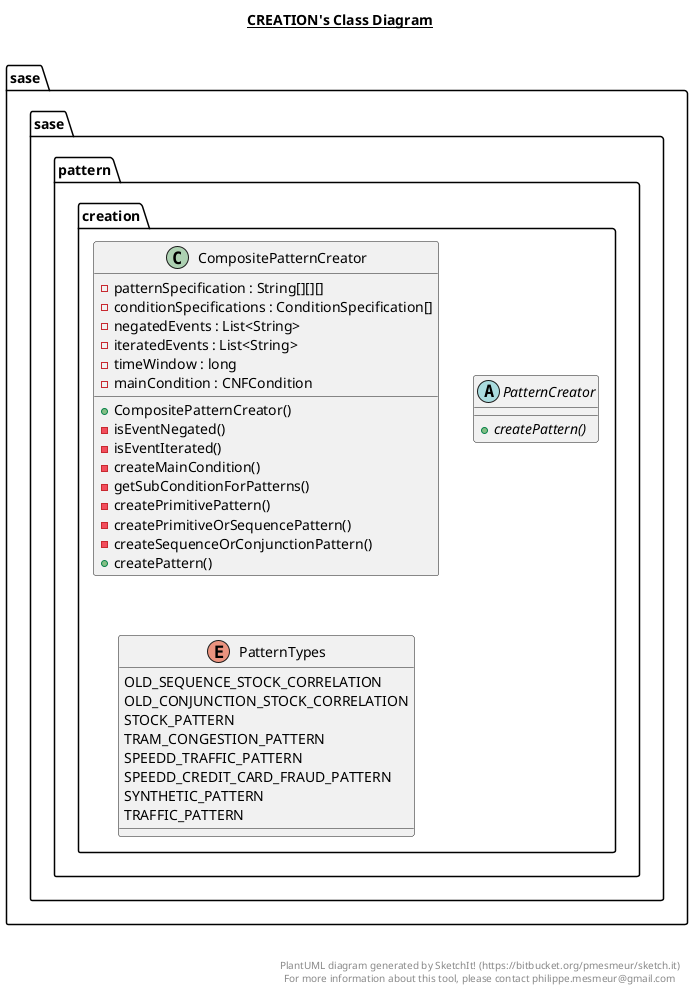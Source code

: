 @startuml

title __CREATION's Class Diagram__\n

  package sase.sase.pattern {
    package sase.sase.pattern.creation {
      class CompositePatternCreator {
          - patternSpecification : String[][][]
          - conditionSpecifications : ConditionSpecification[]
          - negatedEvents : List<String>
          - iteratedEvents : List<String>
          - timeWindow : long
          - mainCondition : CNFCondition
          + CompositePatternCreator()
          - isEventNegated()
          - isEventIterated()
          - createMainCondition()
          - getSubConditionForPatterns()
          - createPrimitivePattern()
          - createPrimitiveOrSequencePattern()
          - createSequenceOrConjunctionPattern()
          + createPattern()
      }
    }
  }
  

  package sase.sase.pattern {
    package sase.sase.pattern.creation {
      abstract class PatternCreator {
          {abstract} + createPattern()
      }
    }
  }
  

  package sase.sase.pattern {
    package sase.sase.pattern.creation {
      enum PatternTypes {
        OLD_SEQUENCE_STOCK_CORRELATION
        OLD_CONJUNCTION_STOCK_CORRELATION
        STOCK_PATTERN
        TRAM_CONGESTION_PATTERN
        SPEEDD_TRAFFIC_PATTERN
        SPEEDD_CREDIT_CARD_FRAUD_PATTERN
        SYNTHETIC_PATTERN
        TRAFFIC_PATTERN
      }
    }
  }
  



right footer


PlantUML diagram generated by SketchIt! (https://bitbucket.org/pmesmeur/sketch.it)
For more information about this tool, please contact philippe.mesmeur@gmail.com
endfooter

@enduml
